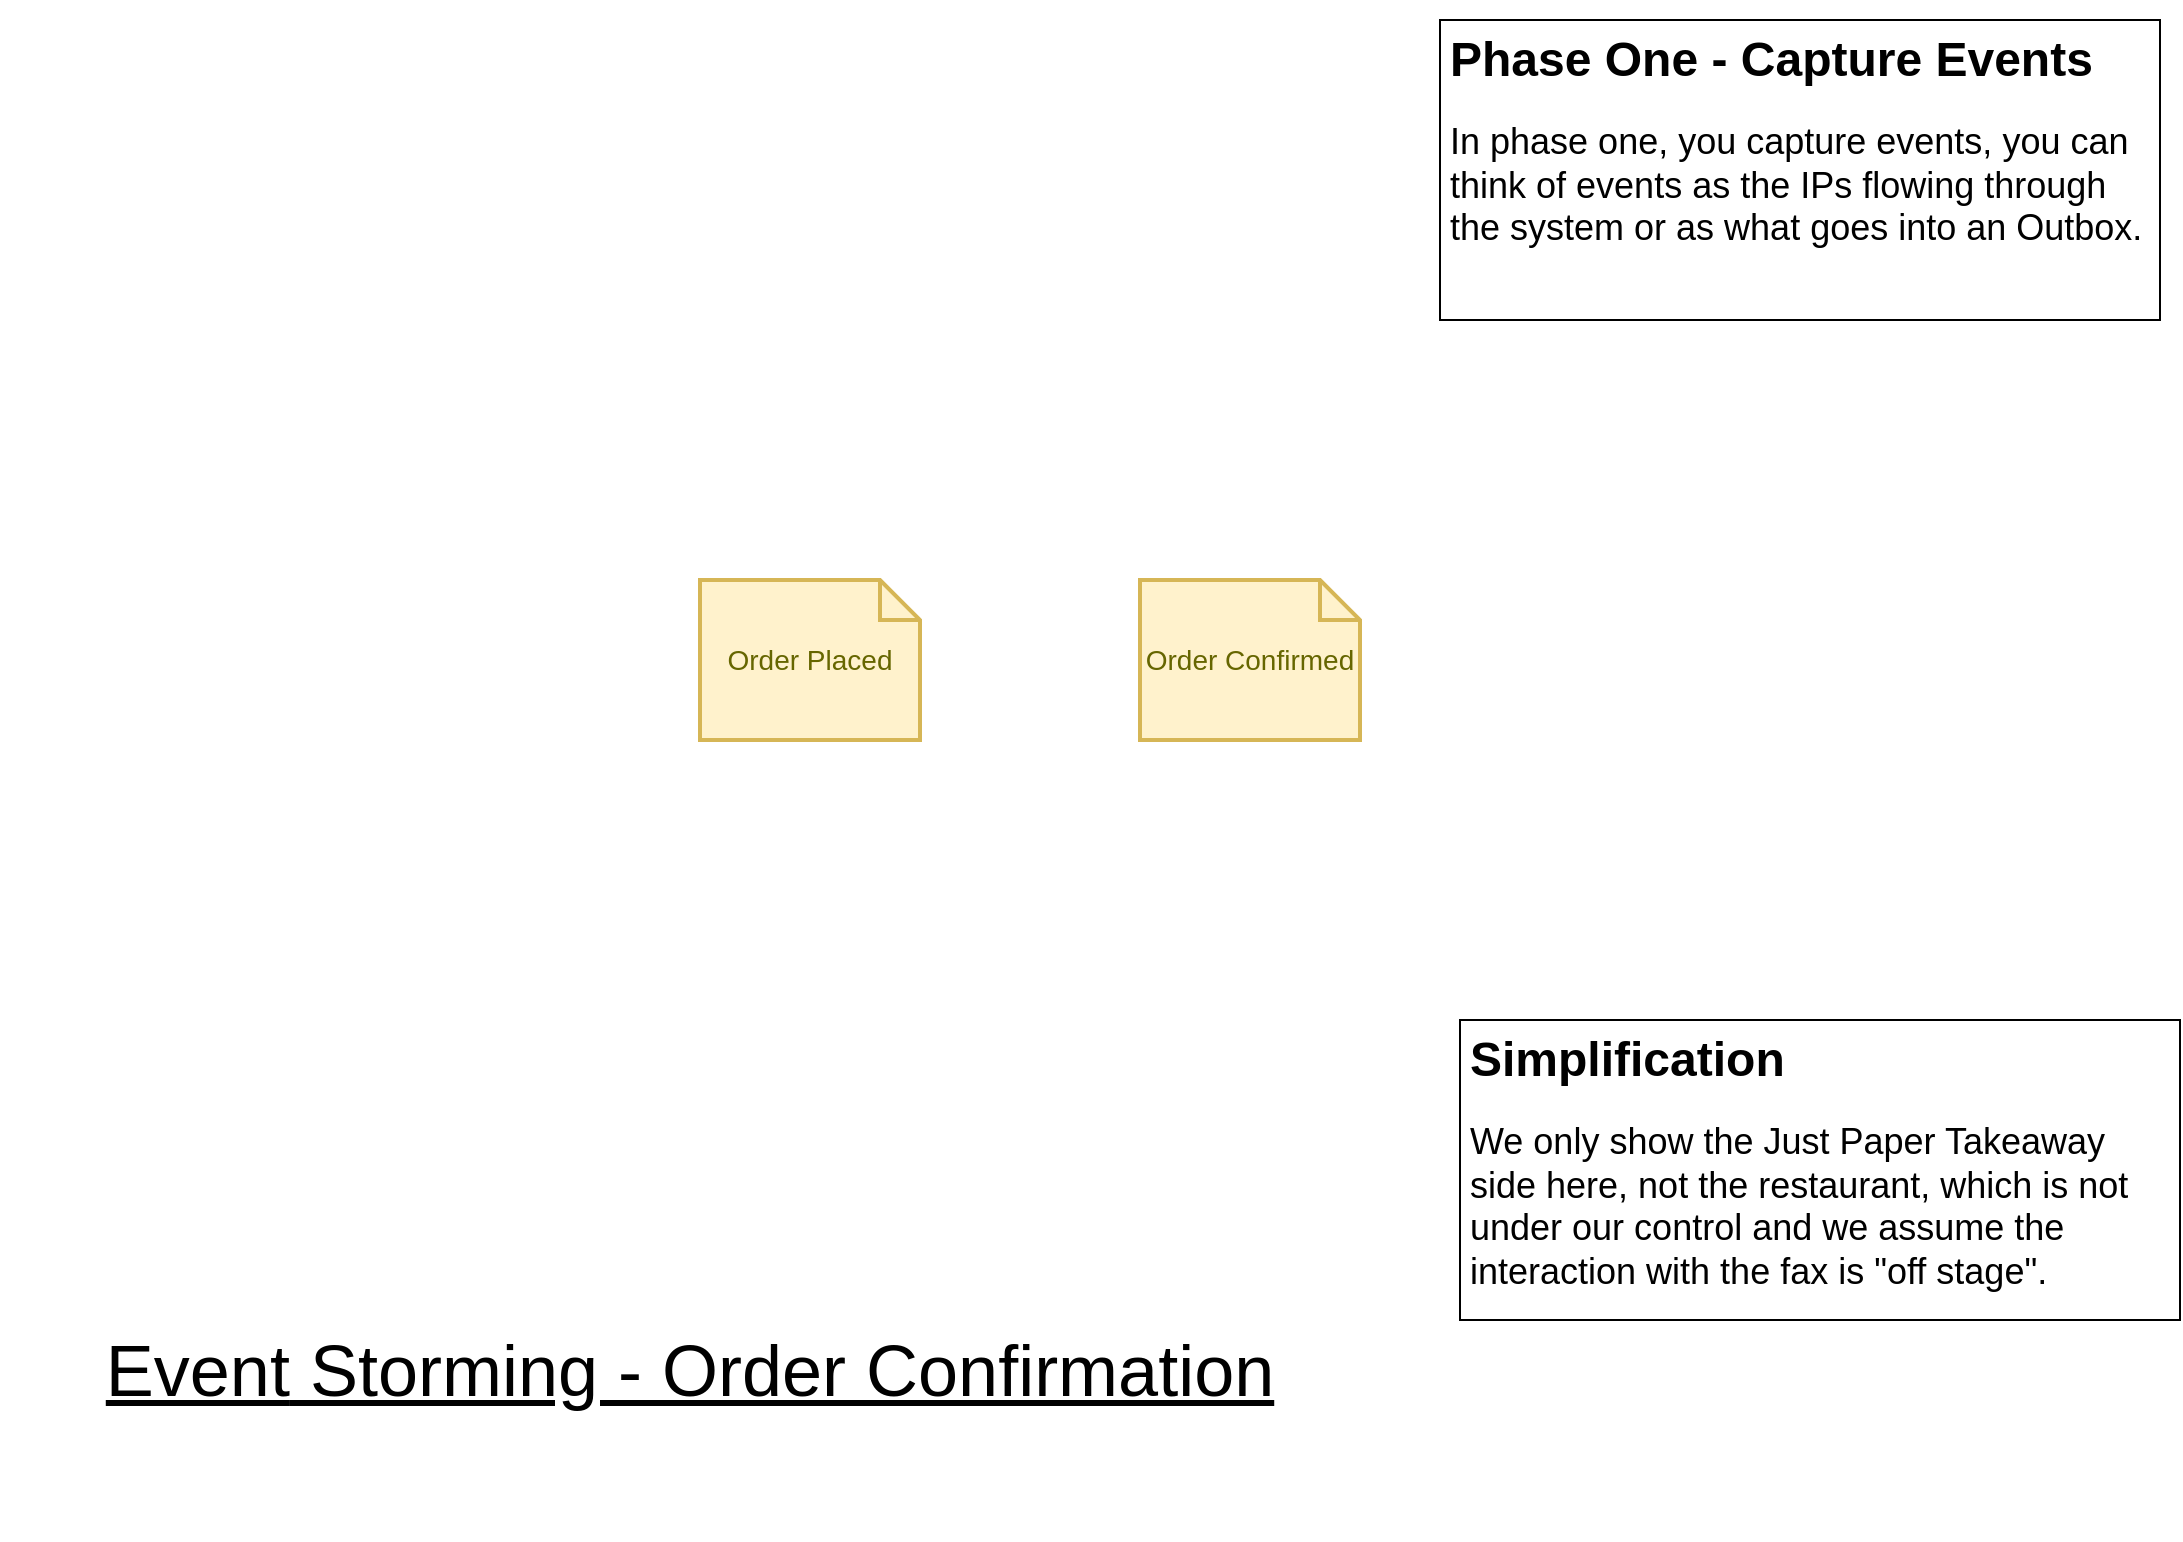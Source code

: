 <mxfile version="15.2.7" type="device"><diagram id="8UZPDOSs7qzSvT1RXbZh" name="Page-1"><mxGraphModel dx="1186" dy="875" grid="1" gridSize="10" guides="1" tooltips="1" connect="1" arrows="1" fold="1" page="1" pageScale="1" pageWidth="1169" pageHeight="827" math="0" shadow="0"><root><mxCell id="0"/><mxCell id="1" parent="0"/><mxCell id="VEPPcsYKU0XZYDSlJxMH-2" value="Order Placed" style="shape=note;strokeWidth=2;fontSize=14;size=20;whiteSpace=wrap;html=1;fillColor=#fff2cc;strokeColor=#d6b656;fontColor=#666600;" parent="1" vertex="1"><mxGeometry x="390" y="320" width="110.0" height="80" as="geometry"/></mxCell><mxCell id="VEPPcsYKU0XZYDSlJxMH-3" value="&lt;font style=&quot;font-size: 36px&quot;&gt;&lt;u&gt;&lt;font style=&quot;font-size: 36px&quot;&gt;Event&lt;/font&gt; Storming - Order Confirmation&lt;/u&gt;&lt;/font&gt;" style="text;html=1;strokeColor=none;fillColor=none;align=center;verticalAlign=middle;whiteSpace=wrap;rounded=0;" parent="1" vertex="1"><mxGeometry x="40" y="630" width="690" height="170" as="geometry"/></mxCell><mxCell id="VEPPcsYKU0XZYDSlJxMH-4" value="&lt;h1&gt;Phase One - Capture Events&lt;/h1&gt;&lt;p&gt;&lt;span style=&quot;font-size: 18px&quot;&gt;In phase one, you capture events, you can think of events as the IPs flowing through the system or as what goes into an Outbox.&lt;/span&gt;&lt;/p&gt;" style="text;html=1;strokeColor=default;fillColor=none;spacing=5;spacingTop=-20;whiteSpace=wrap;overflow=hidden;rounded=0;" parent="1" vertex="1"><mxGeometry x="760" y="40" width="360" height="150" as="geometry"/></mxCell><mxCell id="VEPPcsYKU0XZYDSlJxMH-9" value="Order Confirmed" style="shape=note;strokeWidth=2;fontSize=14;size=20;whiteSpace=wrap;html=1;fillColor=#fff2cc;strokeColor=#d6b656;fontColor=#666600;" parent="1" vertex="1"><mxGeometry x="610" y="320" width="110.0" height="80" as="geometry"/></mxCell><mxCell id="ABlH_JMW-yjbOkY1Sc7v-1" value="&lt;h1&gt;Simplification&lt;/h1&gt;&lt;p&gt;&lt;span style=&quot;font-size: 18px&quot;&gt;We only show the Just Paper Takeaway side here, not the restaurant, which is not under our control and we assume the interaction with the fax is &quot;off stage&quot;.&lt;/span&gt;&lt;/p&gt;" style="text;html=1;strokeColor=default;fillColor=none;spacing=5;spacingTop=-20;whiteSpace=wrap;overflow=hidden;rounded=0;" parent="1" vertex="1"><mxGeometry x="770" y="540" width="360" height="150" as="geometry"/></mxCell></root></mxGraphModel></diagram></mxfile>